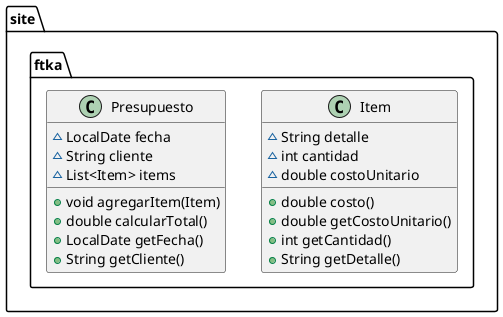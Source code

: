 @startuml
class site.ftka.Item {
~ String detalle
~ int cantidad
~ double costoUnitario
+ double costo()
+ double getCostoUnitario()
+ int getCantidad()
+ String getDetalle()
}


class site.ftka.Presupuesto {
~ LocalDate fecha
~ String cliente
~ List<Item> items
+ void agregarItem(Item)
+ double calcularTotal()
+ LocalDate getFecha()
+ String getCliente()
}


@enduml